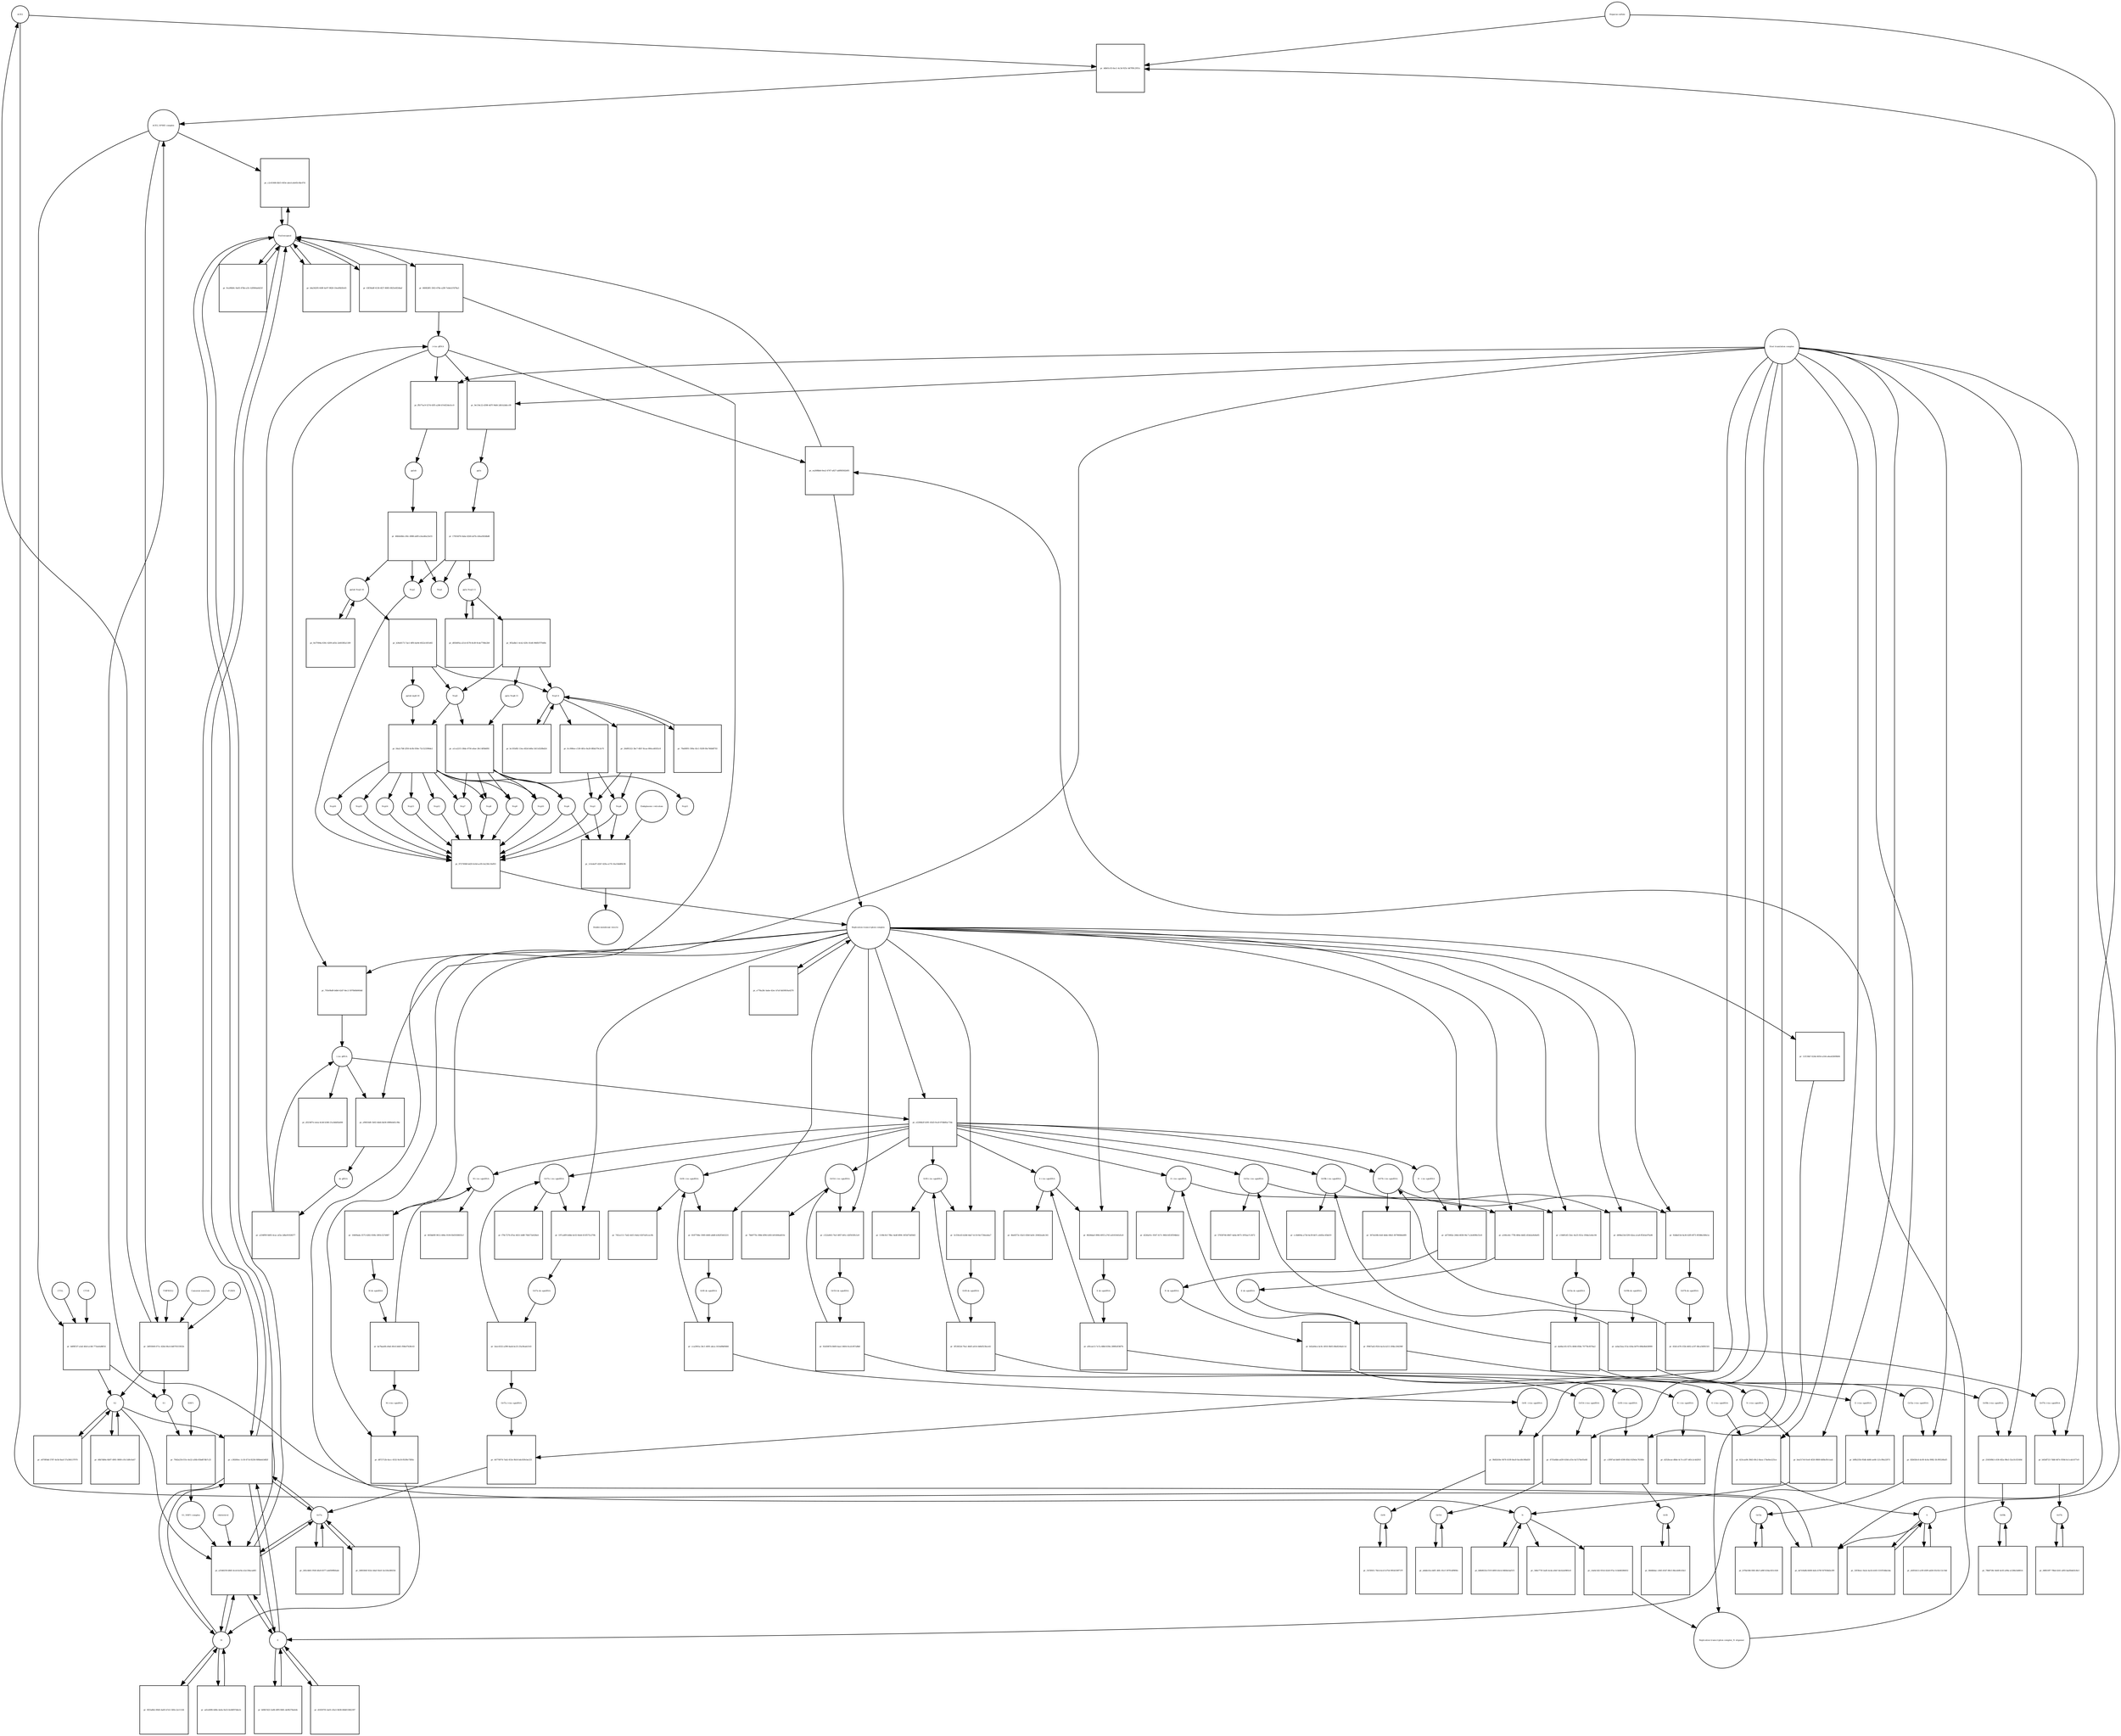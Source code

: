 strict digraph  {
ACE2 [annotation="", bipartite=0, cls=macromolecule, fontsize=4, label=ACE2, shape=circle];
"pr_4db01c03-6ec1-4c3d-925c-b67f9fc2951c" [annotation="", bipartite=1, cls=process, fontsize=4, label="pr_4db01c03-6ec1-4c3d-925c-b67f9fc2951c", shape=square];
"ACE2_SPIKE complex" [annotation="", bipartite=0, cls=complex, fontsize=4, label="ACE2_SPIKE complex", shape=circle];
"Heparan sulfate" [annotation="urn_miriam_obo.chebi_CHEBI%3A28815", bipartite=0, cls="simple chemical", fontsize=4, label="Heparan sulfate", shape=circle];
S [annotation=urn_miriam_uniprot_P0DTC2, bipartite=0, cls=macromolecule, fontsize=4, label=S, shape=circle];
Nucleocapsid [annotation="urn_miriam_obo.go_GO%3A0019013", bipartite=0, cls=complex, fontsize=4, label=Nucleocapsid, shape=circle];
"pr_c2c61466-db15-403e-abcd-a4e65c4bc07d" [annotation="", bipartite=1, cls=process, fontsize=4, label="pr_c2c61466-db15-403e-abcd-a4e65c4bc07d", shape=square];
"pr_b4f8f337-a3af-4fe0-a148-773eefa88f16" [annotation="", bipartite=1, cls=process, fontsize=4, label="pr_b4f8f337-a3af-4fe0-a148-773eefa88f16", shape=square];
S2 [annotation=urn_miriam_interpro_IPR002552, bipartite=0, cls=macromolecule, fontsize=4, label=S2, shape=circle];
CTSB [annotation="", bipartite=0, cls=macromolecule, fontsize=4, label=CTSB, shape=circle];
CTSL [annotation="", bipartite=0, cls=macromolecule, fontsize=4, label=CTSL, shape=circle];
S1 [annotation=urn_miriam_interpro_IPR002551, bipartite=0, cls=macromolecule, fontsize=4, label=S1, shape=circle];
"pr_de7e9a8b-6608-4afa-b70f-f47938d2e3f9" [annotation="", bipartite=1, cls=process, fontsize=4, label="pr_de7e9a8b-6608-4afa-b70f-f47938d2e3f9", shape=square];
"pr_a3546259-d845-4ce4-bc9a-e2a138acad65" [annotation="", bipartite=1, cls=process, fontsize=4, label="pr_a3546259-d845-4ce4-bc9a-e2a138acad65", shape=square];
cholesterol [annotation="urn_miriam_obo.chebi_CHEBI%3A16113", bipartite=0, cls="simple chemical", fontsize=4, label=cholesterol, shape=circle];
"S1_NRP1 complex" [annotation="", bipartite=0, cls=complex, fontsize=4, label="S1_NRP1 complex", shape=circle];
E [annotation=urn_miriam_uniprot_P0DTC4, bipartite=0, cls=macromolecule, fontsize=4, label=E, shape=circle];
M [annotation=urn_miriam_uniprot_P0DTC5, bipartite=0, cls=macromolecule, fontsize=4, label=M, shape=circle];
Orf7a [annotation=urn_miriam_uniprot_P0DTC7, bipartite=0, cls=macromolecule, fontsize=4, label=Orf7a, shape=circle];
"pr_660828f1-5f43-478e-a29f-7eb4cb7d78a3" [annotation="", bipartite=1, cls=process, fontsize=4, label="pr_660828f1-5f43-478e-a29f-7eb4cb7d78a3", shape=square];
"(+)ss gRNA" [annotation=urn_miriam_refseq_NC_045512, bipartite=0, cls="nucleic acid feature", fontsize=4, label="(+)ss gRNA", shape=circle];
N [annotation=urn_miriam_uniprot_P0DTC9, bipartite=0, cls="macromolecule multimer", fontsize=4, label=N, shape=circle];
"pr_b4a56295-649f-4e97-9828-10eef6b5fe45" [annotation="", bipartite=1, cls=process, fontsize=4, label="pr_b4a56295-649f-4e97-9828-10eef6b5fe45", shape=square];
"pr_63f30a8f-6136-4f27-8085-0825e6f24baf" [annotation="", bipartite=1, cls=process, fontsize=4, label="pr_63f30a8f-6136-4f27-8085-0825e6f24baf", shape=square];
"pr_346e773f-2ad5-4cda-a9ef-5dcb2a0983c8" [annotation="", bipartite=1, cls=process, fontsize=4, label="pr_346e773f-2ad5-4cda-a9ef-5dcb2a0983c8", shape=square];
"pr_b8b9023e-f319-4893-b5cb-04fd4cbaf1f3" [annotation="", bipartite=1, cls=process, fontsize=4, label="pr_b8b9023e-f319-4893-b5cb-04fd4cbaf1f3", shape=square];
"N (+)ss sgmRNA" [annotation=urn_miriam_ncbigene_43740575, bipartite=0, cls="nucleic acid feature", fontsize=4, label="N (+)ss sgmRNA", shape=circle];
"pr_bea517e0-fee0-4f26-9808-6d0bcffe1aab" [annotation="", bipartite=1, cls=process, fontsize=4, label="pr_bea517e0-fee0-4f26-9808-6d0bcffe1aab", shape=square];
"Host translation complex" [annotation="urn_miriam_obo.go_GO%3A0070992", bipartite=0, cls=complex, fontsize=4, label="Host translation complex", shape=circle];
"pr_9ca96b9c-9a65-47bb-a1fc-b3f064a6d21f" [annotation="", bipartite=1, cls=process, fontsize=4, label="pr_9ca96b9c-9a65-47bb-a1fc-b3f064a6d21f", shape=square];
"pr_24f93049-071c-42b4-96c4-6d079315952b" [annotation="", bipartite=1, cls=process, fontsize=4, label="pr_24f93049-071c-42b4-96c4-6d079315952b", shape=square];
FURIN [annotation="", bipartite=0, cls=macromolecule, fontsize=4, label=FURIN, shape=circle];
TMPRSS2 [annotation="", bipartite=0, cls=macromolecule, fontsize=4, label=TMPRSS2, shape=circle];
"Camostat mesylate" [annotation="urn_miriam_pubchem.compound_2536", bipartite=0, cls="simple chemical", fontsize=4, label="Camostat mesylate", shape=circle];
"pr_e870f0dd-5787-4e5d-8aaf-57a384137970" [annotation="", bipartite=1, cls=process, fontsize=4, label="pr_e870f0dd-5787-4e5d-8aaf-57a384137970", shape=square];
"Replication transcription complex_N oligomer" [annotation="", bipartite=0, cls=complex, fontsize=4, label="Replication transcription complex_N oligomer", shape=circle];
"pr_ea268bb4-0ea2-4747-a827-abf883fd2d05" [annotation="", bipartite=1, cls=process, fontsize=4, label="pr_ea268bb4-0ea2-4747-a827-abf883fd2d05", shape=square];
"Replication transcription complex" [annotation="", bipartite=0, cls=complex, fontsize=4, label="Replication transcription complex", shape=circle];
"pr_c38260ec-1c18-471d-8238-f49bbeb3d82f" [annotation="", bipartite=1, cls=process, fontsize=4, label="pr_c38260ec-1c18-471d-8238-f49bbeb3d82f", shape=square];
"pr_46b7db9a-6b97-4901-9800-c01c5d9c0a47" [annotation="", bipartite=1, cls=process, fontsize=4, label="pr_46b7db9a-6b97-4901-9800-c01c5d9c0a47", shape=square];
"pp1a Nsp3-11" [annotation=urn_miriam_uniprot_P0DTC1, bipartite=0, cls=macromolecule, fontsize=4, label="pp1a Nsp3-11", shape=circle];
"pr_9f3adbc1-4cb2-429c-81d6-966fb7f70d9e" [annotation="", bipartite=1, cls=process, fontsize=4, label="pr_9f3adbc1-4cb2-429c-81d6-966fb7f70d9e", shape=square];
"pp1a Nsp6-11" [annotation=urn_miriam_uniprot_P0DTC1, bipartite=0, cls=macromolecule, fontsize=4, label="pp1a Nsp6-11", shape=circle];
"Nsp3-4" [annotation="urn_miriam_ncbiprotein_YP_009725299|urn_miriam_ncbiprotein_YP_009725300", bipartite=0, cls=macromolecule, fontsize=4, label="Nsp3-4", shape=circle];
Nsp5 [annotation=urn_miriam_ncbiprotein_YP_009725301, bipartite=0, cls="macromolecule multimer", fontsize=4, label=Nsp5, shape=circle];
"Endoplasmic reticulum" [annotation="urn_miriam_obo.go_GO%3A0005783", bipartite=0, cls=complex, fontsize=4, label="Endoplasmic reticulum", shape=circle];
"pr_1cfa4a97-d2b7-429a-a170-16a10dd89c96" [annotation="", bipartite=1, cls=process, fontsize=4, label="pr_1cfa4a97-d2b7-429a-a170-16a10dd89c96", shape=square];
"Double-membrane vesicle" [annotation="urn_miriam_obo.go_GO%3A0039718", bipartite=0, cls=complex, fontsize=4, label="Double-membrane vesicle", shape=circle];
Nsp4 [annotation=urn_miriam_ncbiprotein_YP_009725300, bipartite=0, cls=macromolecule, fontsize=4, label=Nsp4, shape=circle];
Nsp3 [annotation=urn_miriam_ncbiprotein_YP_009725299, bipartite=0, cls=macromolecule, fontsize=4, label=Nsp3, shape=circle];
Nsp6 [annotation=urn_miriam_ncbiprotein_YP_009725302, bipartite=0, cls=macromolecule, fontsize=4, label=Nsp6, shape=circle];
"pr_d85fd95a-a51d-4578-8cd9-9cde7768e2b9" [annotation="", bipartite=1, cls=process, fontsize=4, label="pr_d85fd95a-a51d-4578-8cd9-9cde7768e2b9", shape=square];
"pr_79a80f91-590a-43c1-9209-f6e746b8f703" [annotation="", bipartite=1, cls=process, fontsize=4, label="pr_79a80f91-590a-43c1-9209-f6e746b8f703", shape=square];
"pp1ab Nsp3-16" [annotation=urn_miriam_uniprot_P0DTD1, bipartite=0, cls=macromolecule, fontsize=4, label="pp1ab Nsp3-16", shape=circle];
"pr_8cf7004a-630c-4209-a65e-2e60385a1189" [annotation="", bipartite=1, cls=process, fontsize=4, label="pr_8cf7004a-630c-4209-a65e-2e60385a1189", shape=square];
"pr_b36e8173-7ae1-4ff6-ba9d-4922e16f1d45" [annotation="", bipartite=1, cls=process, fontsize=4, label="pr_b36e8173-7ae1-4ff6-ba9d-4922e16f1d45", shape=square];
"pp1ab nsp6-16" [annotation=urn_miriam_uniprot_P0DTD1, bipartite=0, cls=macromolecule, fontsize=4, label="pp1ab nsp6-16", shape=circle];
"pr_0f25a8b2-89d3-4a85-b7e5-549cc2e11144" [annotation="", bipartite=1, cls=process, fontsize=4, label="pr_0f25a8b2-89d3-4a85-b7e5-549cc2e11144", shape=square];
"pr_b00b7d23-5e86-4ff9-9481-de96278afe8c" [annotation="", bipartite=1, cls=process, fontsize=4, label="pr_b00b7d23-5e86-4ff9-9481-de96278afe8c", shape=square];
"pr_efd55412-a1f0-45f9-ad26-03c02c12c54d" [annotation="", bipartite=1, cls=process, fontsize=4, label="pr_efd55412-a1f0-45f9-ad26-03c02c12c54d", shape=square];
"pr_ad1efd96-6d9e-4a0a-9a53-6e46f97dde3c" [annotation="", bipartite=1, cls=process, fontsize=4, label="pr_ad1efd96-6d9e-4a0a-9a53-6e46f97dde3c", shape=square];
"pr_d1659701-be01-45e3-9d38-66b815842397" [annotation="", bipartite=1, cls=process, fontsize=4, label="pr_d1659701-be01-45e3-9d38-66b815842397", shape=square];
"pr_32f3feec-0a2e-4a1b-b165-531f554be2da" [annotation="", bipartite=1, cls=process, fontsize=4, label="pr_32f3feec-0a2e-4a1b-b165-531f554be2da", shape=square];
"pr_265c4661-f920-4fa9-8377-a4d599fbfade" [annotation="", bipartite=1, cls=process, fontsize=4, label="pr_265c4661-f920-4fa9-8377-a4d599fbfade", shape=square];
Orf6 [annotation=urn_miriam_uniprot_P0DTC6, bipartite=0, cls=macromolecule, fontsize=4, label=Orf6, shape=circle];
"pr_51f3f451-78cb-4ce5-b754-9954339f737f" [annotation="", bipartite=1, cls=process, fontsize=4, label="pr_51f3f451-78cb-4ce5-b754-9954339f737f", shape=square];
Orf3a [annotation=urn_miriam_uniprot_P0DTC3, bipartite=0, cls=macromolecule, fontsize=4, label=Orf3a, shape=circle];
"pr_b7f4e566-f4f4-48cf-a89f-618ac821c626" [annotation="", bipartite=1, cls=process, fontsize=4, label="pr_b7f4e566-f4f4-48cf-a89f-618ac821c626", shape=square];
Orf8 [annotation=urn_miriam_uniprot_P0DTC8, bipartite=0, cls=macromolecule, fontsize=4, label=Orf8, shape=circle];
"pr_0b0db4ac-c845-4547-89c5-8bceb9fc43e2" [annotation="", bipartite=1, cls=process, fontsize=4, label="pr_0b0db4ac-c845-4547-89c5-8bceb9fc43e2", shape=square];
Orf9b [annotation=urn_miriam_uniprot_P0DTD2, bipartite=0, cls=macromolecule, fontsize=4, label=Orf9b, shape=circle];
"pr_78b8728c-8e6f-4c65-a99a-a1286cb48014" [annotation="", bipartite=1, cls=process, fontsize=4, label="pr_78b8728c-8e6f-4c65-a99a-a1286cb48014", shape=square];
Orf14 [annotation=urn_miriam_uniprot_P0DTD3, bipartite=0, cls=macromolecule, fontsize=4, label=Orf14, shape=circle];
"pr_a6ddc41a-b6f1-40fc-81cf-39701df9f0fe" [annotation="", bipartite=1, cls=process, fontsize=4, label="pr_a6ddc41a-b6f1-40fc-81cf-39701df9f0fe", shape=square];
Orf7b [annotation=urn_miriam_uniprot_P0DTD8, bipartite=0, cls=macromolecule, fontsize=4, label=Orf7b, shape=circle];
"pr_08f619f7-78bd-4241-af83-bad5b4d3c8e3" [annotation="", bipartite=1, cls=process, fontsize=4, label="pr_08f619f7-78bd-4241-af83-bad5b4d3c8e3", shape=square];
"pr_26f6304f-922e-44af-92e0-3a120e280254" [annotation="", bipartite=1, cls=process, fontsize=4, label="pr_26f6304f-922e-44af-92e0-3a120e280254", shape=square];
"M (+)ss sgmRNA" [annotation="", bipartite=0, cls="nucleic acid feature", fontsize=4, label="M (+)ss sgmRNA", shape=circle];
"pr_d872712b-4acc-4532-9a18-f029fe75ffdc" [annotation="", bipartite=1, cls=process, fontsize=4, label="pr_d872712b-4acc-4532-9a18-f029fe75ffdc", shape=square];
"E (+)ss sgmRNA" [annotation="", bipartite=0, cls="nucleic acid feature", fontsize=4, label="E (+)ss sgmRNA", shape=circle];
"pr_b9fb235b-95db-4d46-ae66-121c99a22973" [annotation="", bipartite=1, cls=process, fontsize=4, label="pr_b9fb235b-95db-4d46-ae66-121c99a22973", shape=square];
"S (+)ss sgmRNA" [annotation="", bipartite=0, cls="nucleic acid feature", fontsize=4, label="S (+)ss sgmRNA", shape=circle];
"pr_423caa94-39d3-49c2-8aea-17be8ee225ce" [annotation="", bipartite=1, cls=process, fontsize=4, label="pr_423caa94-39d3-49c2-8aea-17be8ee225ce", shape=square];
"Orf7a (+)ss sgmRNA" [annotation="", bipartite=0, cls="nucleic acid feature", fontsize=4, label="Orf7a (+)ss sgmRNA", shape=circle];
"pr_44774974-7ab2-453e-9b16-bdc839cbe233" [annotation="", bipartite=1, cls=process, fontsize=4, label="pr_44774974-7ab2-453e-9b16-bdc839cbe233", shape=square];
"Orf6  (+)ss sgmRNA" [annotation="", bipartite=0, cls="nucleic acid feature", fontsize=4, label="Orf6  (+)ss sgmRNA", shape=circle];
"pr_9b82b56e-0476-4109-8ea9-0acd0c90bd59" [annotation="", bipartite=1, cls=process, fontsize=4, label="pr_9b82b56e-0476-4109-8ea9-0acd0c90bd59", shape=square];
"Orf3a (+)ss sgmRNA" [annotation="", bipartite=0, cls="nucleic acid feature", fontsize=4, label="Orf3a (+)ss sgmRNA", shape=circle];
"pr_82b026c6-dc00-4c6a-9982-5fc993240af5" [annotation="", bipartite=1, cls=process, fontsize=4, label="pr_82b026c6-dc00-4c6a-9982-5fc993240af5", shape=square];
"Orf8 (+)ss sgmRNA" [annotation="", bipartite=0, cls="nucleic acid feature", fontsize=4, label="Orf8 (+)ss sgmRNA", shape=circle];
"pr_c3f9f7ad-bb69-4590-85b3-829ebc76340e" [annotation="", bipartite=1, cls=process, fontsize=4, label="pr_c3f9f7ad-bb69-4590-85b3-829ebc76340e", shape=square];
"Orf9b (+)ss sgmRNA" [annotation="", bipartite=0, cls="nucleic acid feature", fontsize=4, label="Orf9b (+)ss sgmRNA", shape=circle];
"pr_254569b3-c636-4f2a-98e3-52a1fcf2549d" [annotation="", bipartite=1, cls=process, fontsize=4, label="pr_254569b3-c636-4f2a-98e3-52a1fcf2549d", shape=square];
"Orf14 (+)ss sgmRNA" [annotation="", bipartite=0, cls="nucleic acid feature", fontsize=4, label="Orf14 (+)ss sgmRNA", shape=circle];
"pr_4755a6bb-ad39-418d-a55e-6a727be05e68" [annotation="", bipartite=1, cls=process, fontsize=4, label="pr_4755a6bb-ad39-418d-a55e-6a727be05e68", shape=square];
"Orf7b (+)ss sgmRNA" [annotation="", bipartite=0, cls="nucleic acid feature", fontsize=4, label="Orf7b (+)ss sgmRNA", shape=circle];
"pr_b45df723-7db8-467e-959d-6c1cab1477e9" [annotation="", bipartite=1, cls=process, fontsize=4, label="pr_b45df723-7db8-467e-959d-6c1cab1477e9", shape=square];
"(-)ss gRNA" [annotation=urn_miriam_refseq_NC_045512, bipartite=0, cls="nucleic acid feature", fontsize=4, label="(-)ss gRNA", shape=circle];
"pr_d3234f7e-eeea-4cb6-b346-21a3ddd5a606" [annotation="", bipartite=1, cls=process, fontsize=4, label="pr_d3234f7e-eeea-4cb6-b346-21a3ddd5a606", shape=square];
"pr_cbe6c5d2-931d-42e8-97ac-fcb0d6286652" [annotation="", bipartite=1, cls=process, fontsize=4, label="pr_cbe6c5d2-931d-42e8-97ac-fcb0d6286652", shape=square];
"pr_793e9bd9-b4b6-42d7-8ec2-5970b0b060dd" [annotation="", bipartite=1, cls=process, fontsize=4, label="pr_793e9bd9-b4b6-42d7-8ec2-5970b0b060dd", shape=square];
"M (-)ss sgmRNA" [annotation=urn_miriam_ncbigene_43740571, bipartite=0, cls="nucleic acid feature", fontsize=4, label="M (-)ss sgmRNA", shape=circle];
"pr_665bbf0f-9612-406e-9100-fb45938835cf" [annotation="", bipartite=1, cls=process, fontsize=4, label="pr_665bbf0f-9612-406e-9100-fb45938835cf", shape=square];
"E (-)ss sgmRNA" [annotation=urn_miriam_ncbigene_43740570, bipartite=0, cls="nucleic acid feature", fontsize=4, label="E (-)ss sgmRNA", shape=circle];
"pr_d226a01c-9347-417c-96fd-fd53f594bfa1" [annotation="", bipartite=1, cls=process, fontsize=4, label="pr_d226a01c-9347-417c-96fd-fd53f594bfa1", shape=square];
"S (-)ss sgmRNA" [annotation="", bipartite=0, cls="nucleic acid feature", fontsize=4, label="S (-)ss sgmRNA", shape=circle];
"pr_4be8373c-62e5-43b0-be9c-20462ea8c341" [annotation="", bipartite=1, cls=process, fontsize=4, label="pr_4be8373c-62e5-43b0-be9c-20462ea8c341", shape=square];
"Orf7a (-)ss sgmRNA" [annotation="", bipartite=0, cls="nucleic acid feature", fontsize=4, label="Orf7a (-)ss sgmRNA", shape=circle];
"pr_f78c7276-d7ee-4021-b48f-76b573e028e4" [annotation="", bipartite=1, cls=process, fontsize=4, label="pr_f78c7276-d7ee-4021-b48f-76b573e028e4", shape=square];
"Orf6 (-)ss sgmRNA" [annotation="", bipartite=0, cls="nucleic acid feature", fontsize=4, label="Orf6 (-)ss sgmRNA", shape=circle];
"pr_745ce111-7ed2-4d15-9eb2-0207a81cec0b" [annotation="", bipartite=1, cls=process, fontsize=4, label="pr_745ce111-7ed2-4d15-9eb2-0207a81cec0b", shape=square];
"Orf3a (-)ss sgmRNA" [annotation="", bipartite=0, cls="nucleic acid feature", fontsize=4, label="Orf3a (-)ss sgmRNA", shape=circle];
"pr_57658746-8847-4a8a-8673-1f05aa7c3472" [annotation="", bipartite=1, cls=process, fontsize=4, label="pr_57658746-8847-4a8a-8673-1f05aa7c3472", shape=square];
"Orf8 (-)ss sgmRNA" [annotation="", bipartite=0, cls="nucleic acid feature", fontsize=4, label="Orf8 (-)ss sgmRNA", shape=circle];
"pr_1108c9cf-78bc-4edf-8f06-10f3d75d59d3" [annotation="", bipartite=1, cls=process, fontsize=4, label="pr_1108c9cf-78bc-4edf-8f06-10f3d75d59d3", shape=square];
"Orf9b (-)ss sgmRNA" [annotation="", bipartite=0, cls="nucleic acid feature", fontsize=4, label="Orf9b (-)ss sgmRNA", shape=circle];
"pr_cc4b804a-a73d-4e39-bb7c-a0d5ec45bd19" [annotation="", bipartite=1, cls=process, fontsize=4, label="pr_cc4b804a-a73d-4e39-bb7c-a0d5ec45bd19", shape=square];
"Orf14 (-)ss sgmRNA" [annotation="", bipartite=0, cls="nucleic acid feature", fontsize=4, label="Orf14 (-)ss sgmRNA", shape=circle];
"pr_7bb9770c-f88d-4f96-b383-b91606ebf10c" [annotation="", bipartite=1, cls=process, fontsize=4, label="pr_7bb9770c-f88d-4f96-b383-b91606ebf10c", shape=square];
"Orf7b (-)ss sgmRNA" [annotation="", bipartite=0, cls="nucleic acid feature", fontsize=4, label="Orf7b (-)ss sgmRNA", shape=circle];
"pr_367eb30b-febf-4dde-84b3-367960b6e8f8" [annotation="", bipartite=1, cls=process, fontsize=4, label="pr_367eb30b-febf-4dde-84b3-367960b6e8f8", shape=square];
"pr_ef6616d0-1b02-4deb-bb36-4980eb61c9bc" [annotation="", bipartite=1, cls=process, fontsize=4, label="pr_ef6616d0-1b02-4deb-bb36-4980eb61c9bc", shape=square];
"ds gRNA" [annotation=urn_miriam_refseq_NC_045512, bipartite=0, cls="nucleic acid feature", fontsize=4, label="ds gRNA", shape=circle];
"pr_16409ada-3575-4282-930b-1893c527d087" [annotation="", bipartite=1, cls=process, fontsize=4, label="pr_16409ada-3575-4282-930b-1893c527d087", shape=square];
"M ds sgmRNA" [annotation="", bipartite=0, cls="nucleic acid feature", fontsize=4, label="M ds sgmRNA", shape=circle];
"pr_a166ce6c-77fb-484e-bb82-d1bb2a9e8e85" [annotation="", bipartite=1, cls=process, fontsize=4, label="pr_a166ce6c-77fb-484e-bb82-d1bb2a9e8e85", shape=square];
"E ds sgmRNA" [annotation="", bipartite=0, cls="nucleic acid feature", fontsize=4, label="E ds sgmRNA", shape=circle];
"pr_8628daef-89fd-4955-a745-ed1610d1d1e0" [annotation="", bipartite=1, cls=process, fontsize=4, label="pr_8628daef-89fd-4955-a745-ed1610d1d1e0", shape=square];
"S ds sgmRNA" [annotation="", bipartite=0, cls="nucleic acid feature", fontsize=4, label="S ds sgmRNA", shape=circle];
"pr_197ca6f9-b4bb-4c63-9eb4-615f575c270b" [annotation="", bipartite=1, cls=process, fontsize=4, label="pr_197ca6f9-b4bb-4c63-9eb4-615f575c270b", shape=square];
"Orf7a ds sgmRNA" [annotation="", bipartite=0, cls="nucleic acid feature", fontsize=4, label="Orf7a ds sgmRNA", shape=circle];
"pr_8187768e-1969-4460-a8d8-b362f5443231" [annotation="", bipartite=1, cls=process, fontsize=4, label="pr_8187768e-1969-4460-a8d8-b362f5443231", shape=square];
"Orf6 ds sgmRNA" [annotation="", bipartite=0, cls="nucleic acid feature", fontsize=4, label="Orf6 ds sgmRNA", shape=circle];
"pr_c18d01d5-53ec-4e25-921a-1f6da1e4ec04" [annotation="", bipartite=1, cls=process, fontsize=4, label="pr_c18d01d5-53ec-4e25-921a-1f6da1e4ec04", shape=square];
"Orf3a ds sgmRNA" [annotation="", bipartite=0, cls="nucleic acid feature", fontsize=4, label="Orf3a ds sgmRNA", shape=circle];
"pr_3c556cd3-b2b8-4da7-b110-9e1726eedea7" [annotation="", bipartite=1, cls=process, fontsize=4, label="pr_3c556cd3-b2b8-4da7-b110-9e1726eedea7", shape=square];
"Orf8 ds sgmRNA" [annotation="", bipartite=0, cls="nucleic acid feature", fontsize=4, label="Orf8 ds sgmRNA", shape=circle];
"pr_d49be23d-f2f0-42ea-a1a8-ff2b3a47fa06" [annotation="", bipartite=1, cls=process, fontsize=4, label="pr_d49be23d-f2f0-42ea-a1a8-ff2b3a47fa06", shape=square];
"Orf9b ds sgmRNA" [annotation="", bipartite=0, cls="nucleic acid feature", fontsize=4, label="Orf9b ds sgmRNA", shape=circle];
"pr_c522e843-74cf-4f67-b91c-d2f501ffe1e9" [annotation="", bipartite=1, cls=process, fontsize=4, label="pr_c522e843-74cf-4f67-b91c-d2f501ffe1e9", shape=square];
"Orf14 ds sgmRNA" [annotation="", bipartite=0, cls="nucleic acid feature", fontsize=4, label="Orf14 ds sgmRNA", shape=circle];
"pr_92dbd15d-0a36-42f0-8f73-9f388e369e1e" [annotation="", bipartite=1, cls=process, fontsize=4, label="pr_92dbd15d-0a36-42f0-8f73-9f388e369e1e", shape=square];
"Orf7b ds sgmRNA" [annotation="", bipartite=0, cls="nucleic acid feature", fontsize=4, label="Orf7b ds sgmRNA", shape=circle];
"pr_a334ff0f-8d05-4cac-af2a-2dbe91928377" [annotation="", bipartite=1, cls=process, fontsize=4, label="pr_a334ff0f-8d05-4cac-af2a-2dbe91928377", shape=square];
"pr_be7baa68-e9a6-49c6-b6d1-f08e07b38c43" [annotation="", bipartite=1, cls=process, fontsize=4, label="pr_be7baa68-e9a6-49c6-b6d1-f08e07b38c43", shape=square];
"pr_f9967ad2-f024-4a1b-b213-3f4bc204290f" [annotation="", bipartite=1, cls=process, fontsize=4, label="pr_f9967ad2-f024-4a1b-b213-3f4bc204290f", shape=square];
"pr_ef0cae13-7e7a-48b9-839e-289fb3f36f7b" [annotation="", bipartite=1, cls=process, fontsize=4, label="pr_ef0cae13-7e7a-48b9-839e-289fb3f36f7b", shape=square];
"pr_3eec4322-a399-4aeb-bc25-25a3feab3143" [annotation="", bipartite=1, cls=process, fontsize=4, label="pr_3eec4322-a399-4aeb-bc25-25a3feab3143", shape=square];
"pr_cca2901a-24c1-4091-abca-1614d9bf0666" [annotation="", bipartite=1, cls=process, fontsize=4, label="pr_cca2901a-24c1-4091-abca-1614d9bf0666", shape=square];
"pr_da46a145-027e-4846-858e-70778c857ba2" [annotation="", bipartite=1, cls=process, fontsize=4, label="pr_da46a145-027e-4846-858e-70778c857ba2", shape=square];
"pr_3f53832d-70a1-46d5-a614-0d6d523bce42" [annotation="", bipartite=1, cls=process, fontsize=4, label="pr_3f53832d-70a1-46d5-a614-0d6d523bce42", shape=square];
"pr_eeba32ea-f15e-434a-b979-498e8b438999" [annotation="", bipartite=1, cls=process, fontsize=4, label="pr_eeba32ea-f15e-434a-b979-498e8b438999", shape=square];
"pr_92d3087d-8469-4aa1-8404-9ca5cf67a8b8" [annotation="", bipartite=1, cls=process, fontsize=4, label="pr_92d3087d-8469-4aa1-8404-9ca5cf67a8b8", shape=square];
"pr_45d1cb78-1f2b-4492-a197-86ca56f81501" [annotation="", bipartite=1, cls=process, fontsize=4, label="pr_45d1cb78-1f2b-4492-a197-86ca56f81501", shape=square];
"N  (-)ss sgmRNA" [annotation=urn_miriam_ncbigene_43740575, bipartite=0, cls="nucleic acid feature", fontsize=4, label="N  (-)ss sgmRNA", shape=circle];
"pr_a673082e-246d-4838-94c7-a3e409fe53c8" [annotation="", bipartite=1, cls=process, fontsize=4, label="pr_a673082e-246d-4838-94c7-a3e409fe53c8", shape=square];
"N ds sgmRNA" [annotation="", bipartite=0, cls="nucleic acid feature", fontsize=4, label="N ds sgmRNA", shape=circle];
"pr_b42a84ce-bc9c-4910-9b93-88e8244afc1d" [annotation="", bipartite=1, cls=process, fontsize=4, label="pr_b42a84ce-bc9c-4910-9b93-88e8244afc1d", shape=square];
"N (-)ss sgmRNA" [annotation="", bipartite=0, cls="nucleic acid feature", fontsize=4, label="N (-)ss sgmRNA", shape=circle];
pp1ab [annotation=urn_miriam_uniprot_P0DTD1, bipartite=0, cls=macromolecule, fontsize=4, label=pp1ab, shape=circle];
"pr_46b0e6bb-c06c-4988-abf9-e3ea46a23e55" [annotation="", bipartite=1, cls=process, fontsize=4, label="pr_46b0e6bb-c06c-4988-abf9-e3ea46a23e55", shape=square];
Nsp2 [annotation=urn_miriam_ncbiprotein_YP_009725298, bipartite=0, cls=macromolecule, fontsize=4, label=Nsp2, shape=circle];
Nsp1 [annotation=urn_miriam_ncbiprotein_YP_009725297, bipartite=0, cls=macromolecule, fontsize=4, label=Nsp1, shape=circle];
pp1a [annotation=urn_miriam_uniprot_P0DTC1, bipartite=0, cls=macromolecule, fontsize=4, label=pp1a, shape=circle];
"pr_17810d76-0aba-42b9-ab7b-cbfaa943dbd8" [annotation="", bipartite=1, cls=process, fontsize=4, label="pr_17810d76-0aba-42b9-ab7b-cbfaa943dbd8", shape=square];
"pr_bc105d92-13ea-4f2d-b48a-5d11d328bd24" [annotation="", bipartite=1, cls=process, fontsize=4, label="pr_bc105d92-13ea-4f2d-b48a-5d11d328bd24", shape=square];
"pr_26d95322-3bc7-4fb7-8caa-084ca465f2c8" [annotation="", bipartite=1, cls=process, fontsize=4, label="pr_26d95322-3bc7-4fb7-8caa-084ca465f2c8", shape=square];
"pr_fcc906ee-c530-481e-8a20-8fbb379c2e70" [annotation="", bipartite=1, cls=process, fontsize=4, label="pr_fcc906ee-c530-481e-8a20-8fbb379c2e70", shape=square];
"pr_a1ca2215-38da-4756-a6ae-28c14f0b6f81" [annotation="", bipartite=1, cls=process, fontsize=4, label="pr_a1ca2215-38da-4756-a6ae-28c14f0b6f81", shape=square];
Nsp7 [annotation=urn_miriam_ncbiprotein_YP_009725303, bipartite=0, cls=macromolecule, fontsize=4, label=Nsp7, shape=circle];
Nsp8 [annotation=urn_miriam_ncbiprotein_YP_009725304, bipartite=0, cls=macromolecule, fontsize=4, label=Nsp8, shape=circle];
Nsp9 [annotation=urn_miriam_ncbiprotein_YP_009725305, bipartite=0, cls=macromolecule, fontsize=4, label=Nsp9, shape=circle];
Nsp10 [annotation=urn_miriam_ncbiprotein_YP_009725306, bipartite=0, cls=macromolecule, fontsize=4, label=Nsp10, shape=circle];
Nsp11 [annotation=urn_miriam_ncbiprotein_YP_009725312, bipartite=0, cls=macromolecule, fontsize=4, label=Nsp11, shape=circle];
"pr_fda2c7b8-2f50-4c0b-936e-72c523398de2" [annotation="", bipartite=1, cls=process, fontsize=4, label="pr_fda2c7b8-2f50-4c0b-936e-72c523398de2", shape=square];
Nsp13 [annotation=urn_miriam_ncbiprotein_YP_009725308, bipartite=0, cls=macromolecule, fontsize=4, label=Nsp13, shape=circle];
Nsp12 [annotation=urn_miriam_ncbiprotein_YP_009725307, bipartite=0, cls=macromolecule, fontsize=4, label=Nsp12, shape=circle];
Nsp16 [annotation=urn_miriam_ncbiprotein_YP_009725311, bipartite=0, cls=macromolecule, fontsize=4, label=Nsp16, shape=circle];
Nsp15 [annotation=urn_miriam_ncbiprotein_YP_009725310, bipartite=0, cls=macromolecule, fontsize=4, label=Nsp15, shape=circle];
Nsp14 [annotation=urn_miriam_ncbiprotein_YP_009725309, bipartite=0, cls=macromolecule, fontsize=4, label=Nsp14, shape=circle];
"pr_97274948-bd29-4c6d-ac85-6e238c10ef03" [annotation="", bipartite=1, cls=process, fontsize=4, label="pr_97274948-bd29-4c6d-ac85-6e238c10ef03", shape=square];
"pr_9e134c22-d398-4d7f-94d4-2dfcb2ddcc09" [annotation="", bipartite=1, cls=process, fontsize=4, label="pr_9e134c22-d398-4d7f-94d4-2dfcb2ddcc09", shape=square];
"pr_ffb77ac9-527d-43f5-a266-b7e823de3cc0" [annotation="", bipartite=1, cls=process, fontsize=4, label="pr_ffb77ac9-527d-43f5-a266-b7e823de3cc0", shape=square];
"pr_d252bcae-d8de-4c7e-a5f7-d45c2c4d291f" [annotation="", bipartite=1, cls=process, fontsize=4, label="pr_d252bcae-d8de-4c7e-a5f7-d45c2c4d291f", shape=square];
"pr_e778a28c-babe-42ec-b7af-bb59816a4270" [annotation="", bipartite=1, cls=process, fontsize=4, label="pr_e778a28c-babe-42ec-b7af-bb59816a4270", shape=square];
"pr_11f156b7-624d-4054-a164-a4ea62609b94" [annotation="", bipartite=1, cls=process, fontsize=4, label="pr_11f156b7-624d-4054-a164-a4ea62609b94", shape=square];
"pr_e2284b2f-b391-45d3-9ca9-97db0fac734c" [annotation="", bipartite=1, cls=process, fontsize=4, label="pr_e2284b2f-b391-45d3-9ca9-97db0fac734c", shape=square];
"pr_79d2a254-f31e-4e22-a56b-65bd67db7c25" [annotation="", bipartite=1, cls=process, fontsize=4, label="pr_79d2a254-f31e-4e22-a56b-65bd67db7c25", shape=square];
NRP1 [annotation="", bipartite=0, cls=macromolecule, fontsize=4, label=NRP1, shape=circle];
ACE2 -> "pr_4db01c03-6ec1-4c3d-925c-b67f9fc2951c"  [annotation="", interaction_type=consumption];
ACE2 -> "pr_de7e9a8b-6608-4afa-b70f-f47938d2e3f9"  [annotation="", interaction_type=consumption];
"pr_4db01c03-6ec1-4c3d-925c-b67f9fc2951c" -> "ACE2_SPIKE complex"  [annotation="", interaction_type=production];
"ACE2_SPIKE complex" -> "pr_c2c61466-db15-403e-abcd-a4e65c4bc07d"  [annotation="urn_miriam_pubmed_32142651|urn_miriam_pubmed_32094589|urn_miriam_taxonomy_2697049", interaction_type=stimulation];
"ACE2_SPIKE complex" -> "pr_b4f8f337-a3af-4fe0-a148-773eefa88f16"  [annotation="", interaction_type=consumption];
"ACE2_SPIKE complex" -> "pr_24f93049-071c-42b4-96c4-6d079315952b"  [annotation="", interaction_type=consumption];
"Heparan sulfate" -> "pr_4db01c03-6ec1-4c3d-925c-b67f9fc2951c"  [annotation="urn_miriam_pubmed_32142651|urn_miriam_pubmed_32094589|urn_miriam_taxonomy_2697049|urn_miriam_pubmed_32970989", interaction_type=stimulation];
"Heparan sulfate" -> "pr_de7e9a8b-6608-4afa-b70f-f47938d2e3f9"  [annotation="urn_miriam_pubmed_32142651|urn_miriam_pubmed_32094589|urn_miriam_taxonomy_2697049|urn_miriam_pubmed_32155444|urn_miriam_pubmed_32970989", interaction_type=stimulation];
S -> "pr_4db01c03-6ec1-4c3d-925c-b67f9fc2951c"  [annotation="", interaction_type=consumption];
S -> "pr_de7e9a8b-6608-4afa-b70f-f47938d2e3f9"  [annotation="", interaction_type=consumption];
S -> "pr_efd55412-a1f0-45f9-ad26-03c02c12c54d"  [annotation="", interaction_type=consumption];
S -> "pr_32f3feec-0a2e-4a1b-b165-531f554be2da"  [annotation="", interaction_type=consumption];
Nucleocapsid -> "pr_c2c61466-db15-403e-abcd-a4e65c4bc07d"  [annotation="", interaction_type=consumption];
Nucleocapsid -> "pr_a3546259-d845-4ce4-bc9a-e2a138acad65"  [annotation="", interaction_type=consumption];
Nucleocapsid -> "pr_660828f1-5f43-478e-a29f-7eb4cb7d78a3"  [annotation="", interaction_type=consumption];
Nucleocapsid -> "pr_b4a56295-649f-4e97-9828-10eef6b5fe45"  [annotation="", interaction_type=consumption];
Nucleocapsid -> "pr_63f30a8f-6136-4f27-8085-0825e6f24baf"  [annotation="", interaction_type=consumption];
Nucleocapsid -> "pr_9ca96b9c-9a65-47bb-a1fc-b3f064a6d21f"  [annotation="", interaction_type=consumption];
Nucleocapsid -> "pr_c38260ec-1c18-471d-8238-f49bbeb3d82f"  [annotation="", interaction_type=consumption];
"pr_c2c61466-db15-403e-abcd-a4e65c4bc07d" -> Nucleocapsid  [annotation="", interaction_type=production];
"pr_b4f8f337-a3af-4fe0-a148-773eefa88f16" -> S2  [annotation="", interaction_type=production];
"pr_b4f8f337-a3af-4fe0-a148-773eefa88f16" -> S1  [annotation="", interaction_type=production];
S2 -> "pr_a3546259-d845-4ce4-bc9a-e2a138acad65"  [annotation="urn_miriam_pubmed_32142651|urn_miriam_pubmed_32094589|urn_miriam_pubmed_32047258|urn_miriam_taxonomy_2697049|urn_miriam_pubmed_32944968", interaction_type=stimulation];
S2 -> "pr_e870f0dd-5787-4e5d-8aaf-57a384137970"  [annotation="", interaction_type=consumption];
S2 -> "pr_c38260ec-1c18-471d-8238-f49bbeb3d82f"  [annotation="urn_miriam_pubmed_32142651|urn_miriam_pubmed_32047258|urn_miriam_taxonomy_2697049", interaction_type=stimulation];
S2 -> "pr_46b7db9a-6b97-4901-9800-c01c5d9c0a47"  [annotation="", interaction_type=consumption];
CTSB -> "pr_b4f8f337-a3af-4fe0-a148-773eefa88f16"  [annotation="urn_miriam_pubmed_32142651|urn_miriam_taxonomy_2697049", interaction_type=catalysis];
CTSL -> "pr_b4f8f337-a3af-4fe0-a148-773eefa88f16"  [annotation="urn_miriam_pubmed_32142651|urn_miriam_taxonomy_2697049", interaction_type=catalysis];
S1 -> "pr_79d2a254-f31e-4e22-a56b-65bd67db7c25"  [annotation="", interaction_type=consumption];
"pr_de7e9a8b-6608-4afa-b70f-f47938d2e3f9" -> "ACE2_SPIKE complex"  [annotation="", interaction_type=production];
"pr_a3546259-d845-4ce4-bc9a-e2a138acad65" -> Nucleocapsid  [annotation="", interaction_type=production];
"pr_a3546259-d845-4ce4-bc9a-e2a138acad65" -> E  [annotation="", interaction_type=production];
"pr_a3546259-d845-4ce4-bc9a-e2a138acad65" -> M  [annotation="", interaction_type=production];
"pr_a3546259-d845-4ce4-bc9a-e2a138acad65" -> Orf7a  [annotation="", interaction_type=production];
cholesterol -> "pr_a3546259-d845-4ce4-bc9a-e2a138acad65"  [annotation="urn_miriam_pubmed_32142651|urn_miriam_pubmed_32094589|urn_miriam_pubmed_32047258|urn_miriam_taxonomy_2697049|urn_miriam_pubmed_32944968", interaction_type=stimulation];
"S1_NRP1 complex" -> "pr_a3546259-d845-4ce4-bc9a-e2a138acad65"  [annotation="urn_miriam_pubmed_32142651|urn_miriam_pubmed_32094589|urn_miriam_pubmed_32047258|urn_miriam_taxonomy_2697049|urn_miriam_pubmed_32944968", interaction_type=stimulation];
E -> "pr_a3546259-d845-4ce4-bc9a-e2a138acad65"  [annotation="", interaction_type=consumption];
E -> "pr_c38260ec-1c18-471d-8238-f49bbeb3d82f"  [annotation="", interaction_type=consumption];
E -> "pr_b00b7d23-5e86-4ff9-9481-de96278afe8c"  [annotation="", interaction_type=consumption];
E -> "pr_d1659701-be01-45e3-9d38-66b815842397"  [annotation="", interaction_type=consumption];
M -> "pr_a3546259-d845-4ce4-bc9a-e2a138acad65"  [annotation="", interaction_type=consumption];
M -> "pr_c38260ec-1c18-471d-8238-f49bbeb3d82f"  [annotation="", interaction_type=consumption];
M -> "pr_0f25a8b2-89d3-4a85-b7e5-549cc2e11144"  [annotation="", interaction_type=consumption];
M -> "pr_ad1efd96-6d9e-4a0a-9a53-6e46f97dde3c"  [annotation="", interaction_type=consumption];
Orf7a -> "pr_a3546259-d845-4ce4-bc9a-e2a138acad65"  [annotation="", interaction_type=consumption];
Orf7a -> "pr_c38260ec-1c18-471d-8238-f49bbeb3d82f"  [annotation="", interaction_type=consumption];
Orf7a -> "pr_265c4661-f920-4fa9-8377-a4d599fbfade"  [annotation="", interaction_type=consumption];
Orf7a -> "pr_26f6304f-922e-44af-92e0-3a120e280254"  [annotation="", interaction_type=consumption];
"pr_660828f1-5f43-478e-a29f-7eb4cb7d78a3" -> "(+)ss gRNA"  [annotation="", interaction_type=production];
"pr_660828f1-5f43-478e-a29f-7eb4cb7d78a3" -> N  [annotation="", interaction_type=production];
"(+)ss gRNA" -> "pr_ea268bb4-0ea2-4747-a827-abf883fd2d05"  [annotation="", interaction_type=consumption];
"(+)ss gRNA" -> "pr_793e9bd9-b4b6-42d7-8ec2-5970b0b060dd"  [annotation="", interaction_type=consumption];
"(+)ss gRNA" -> "pr_9e134c22-d398-4d7f-94d4-2dfcb2ddcc09"  [annotation="", interaction_type=consumption];
"(+)ss gRNA" -> "pr_ffb77ac9-527d-43f5-a266-b7e823de3cc0"  [annotation="", interaction_type=consumption];
N -> "pr_346e773f-2ad5-4cda-a9ef-5dcb2a0983c8"  [annotation="", interaction_type=consumption];
N -> "pr_b8b9023e-f319-4893-b5cb-04fd4cbaf1f3"  [annotation="", interaction_type=consumption];
N -> "pr_cbe6c5d2-931d-42e8-97ac-fcb0d6286652"  [annotation="", interaction_type=consumption];
"pr_b4a56295-649f-4e97-9828-10eef6b5fe45" -> Nucleocapsid  [annotation="", interaction_type=production];
"pr_63f30a8f-6136-4f27-8085-0825e6f24baf" -> Nucleocapsid  [annotation="", interaction_type=production];
"pr_b8b9023e-f319-4893-b5cb-04fd4cbaf1f3" -> N  [annotation="", interaction_type=production];
"N (+)ss sgmRNA" -> "pr_bea517e0-fee0-4f26-9808-6d0bcffe1aab"  [annotation="", interaction_type=consumption];
"pr_bea517e0-fee0-4f26-9808-6d0bcffe1aab" -> N  [annotation="", interaction_type=production];
"Host translation complex" -> "pr_bea517e0-fee0-4f26-9808-6d0bcffe1aab"  [annotation="", interaction_type="necessary stimulation"];
"Host translation complex" -> "pr_d872712b-4acc-4532-9a18-f029fe75ffdc"  [annotation="urn_miriam_pubmed_31226023|urn_miriam_pubmed_27712623", interaction_type="necessary stimulation"];
"Host translation complex" -> "pr_b9fb235b-95db-4d46-ae66-121c99a22973"  [annotation="urn_miriam_pubmed_31226023|urn_miriam_pubmed_27712623", interaction_type="necessary stimulation"];
"Host translation complex" -> "pr_423caa94-39d3-49c2-8aea-17be8ee225ce"  [annotation="urn_miriam_pubmed_31226023|urn_miriam_pubmed_27712623", interaction_type="necessary stimulation"];
"Host translation complex" -> "pr_44774974-7ab2-453e-9b16-bdc839cbe233"  [annotation="urn_miriam_pubmed_31226023|urn_miriam_pubmed_27712623", interaction_type="necessary stimulation"];
"Host translation complex" -> "pr_9b82b56e-0476-4109-8ea9-0acd0c90bd59"  [annotation="urn_miriam_pubmed_31226023|urn_miriam_pubmed_27712623", interaction_type="necessary stimulation"];
"Host translation complex" -> "pr_82b026c6-dc00-4c6a-9982-5fc993240af5"  [annotation="urn_miriam_pubmed_31226023|urn_miriam_pubmed_27712623", interaction_type="necessary stimulation"];
"Host translation complex" -> "pr_c3f9f7ad-bb69-4590-85b3-829ebc76340e"  [annotation="urn_miriam_pubmed_31226023|urn_miriam_pubmed_27712623", interaction_type="necessary stimulation"];
"Host translation complex" -> "pr_254569b3-c636-4f2a-98e3-52a1fcf2549d"  [annotation="urn_miriam_pubmed_31226023|urn_miriam_pubmed_27712623", interaction_type="necessary stimulation"];
"Host translation complex" -> "pr_4755a6bb-ad39-418d-a55e-6a727be05e68"  [annotation="urn_miriam_pubmed_31226023|urn_miriam_pubmed_27712623", interaction_type="necessary stimulation"];
"Host translation complex" -> "pr_b45df723-7db8-467e-959d-6c1cab1477e9"  [annotation="urn_miriam_pubmed_31226023|urn_miriam_pubmed_27712623", interaction_type="necessary stimulation"];
"Host translation complex" -> "pr_9e134c22-d398-4d7f-94d4-2dfcb2ddcc09"  [annotation="urn_miriam_pubmed_31226023|urn_miriam_pubmed_27712623", interaction_type="necessary stimulation"];
"Host translation complex" -> "pr_ffb77ac9-527d-43f5-a266-b7e823de3cc0"  [annotation="urn_miriam_pubmed_31226023|urn_miriam_pubmed_27712623", interaction_type="necessary stimulation"];
"pr_9ca96b9c-9a65-47bb-a1fc-b3f064a6d21f" -> Nucleocapsid  [annotation="", interaction_type=production];
"pr_24f93049-071c-42b4-96c4-6d079315952b" -> S2  [annotation="", interaction_type=production];
"pr_24f93049-071c-42b4-96c4-6d079315952b" -> ACE2  [annotation="", interaction_type=production];
"pr_24f93049-071c-42b4-96c4-6d079315952b" -> S1  [annotation="", interaction_type=production];
FURIN -> "pr_24f93049-071c-42b4-96c4-6d079315952b"  [annotation="urn_miriam_pubmed_32142651|urn_miriam_pubmed_32362314|urn_miriam_taxonomy_2697049", interaction_type=catalysis];
TMPRSS2 -> "pr_24f93049-071c-42b4-96c4-6d079315952b"  [annotation="urn_miriam_pubmed_32142651|urn_miriam_pubmed_32362314|urn_miriam_taxonomy_2697049", interaction_type=catalysis];
"Camostat mesylate" -> "pr_24f93049-071c-42b4-96c4-6d079315952b"  [annotation="urn_miriam_pubmed_32142651|urn_miriam_pubmed_32362314|urn_miriam_taxonomy_2697049", interaction_type=inhibition];
"pr_e870f0dd-5787-4e5d-8aaf-57a384137970" -> S2  [annotation="", interaction_type=production];
"Replication transcription complex_N oligomer" -> "pr_ea268bb4-0ea2-4747-a827-abf883fd2d05"  [annotation="", interaction_type=consumption];
"pr_ea268bb4-0ea2-4747-a827-abf883fd2d05" -> Nucleocapsid  [annotation="", interaction_type=production];
"pr_ea268bb4-0ea2-4747-a827-abf883fd2d05" -> "Replication transcription complex"  [annotation="", interaction_type=production];
"Replication transcription complex" -> "pr_793e9bd9-b4b6-42d7-8ec2-5970b0b060dd"  [annotation="urn_miriam_pubmed_22438542|urn_miriam_taxonomy_11142", interaction_type="necessary stimulation"];
"Replication transcription complex" -> "pr_ef6616d0-1b02-4deb-bb36-4980eb61c9bc"  [annotation="urn_miriam_pubmed_22438542|urn_miriam_taxonomy_11142", interaction_type="necessary stimulation"];
"Replication transcription complex" -> "pr_16409ada-3575-4282-930b-1893c527d087"  [annotation="urn_miriam_pubmed_22438542|urn_miriam_taxonomy_11142", interaction_type="necessary stimulation"];
"Replication transcription complex" -> "pr_a166ce6c-77fb-484e-bb82-d1bb2a9e8e85"  [annotation="urn_miriam_pubmed_22438542|urn_miriam_pubmed_11142", interaction_type="necessary stimulation"];
"Replication transcription complex" -> "pr_8628daef-89fd-4955-a745-ed1610d1d1e0"  [annotation="urn_miriam_pubmed_22438542|urn_miriam_pubmed_11142", interaction_type="necessary stimulation"];
"Replication transcription complex" -> "pr_197ca6f9-b4bb-4c63-9eb4-615f575c270b"  [annotation="urn_miriam_pubmed_22438542|urn_miriam_taxonomy_11142", interaction_type="necessary stimulation"];
"Replication transcription complex" -> "pr_8187768e-1969-4460-a8d8-b362f5443231"  [annotation="urn_miriam_pubmed_22438542|urn_miriam_taxonomy_11142", interaction_type="necessary stimulation"];
"Replication transcription complex" -> "pr_c18d01d5-53ec-4e25-921a-1f6da1e4ec04"  [annotation="urn_miriam_pubmed_22438542|urn_miriam_taxonomy_11142", interaction_type="necessary stimulation"];
"Replication transcription complex" -> "pr_3c556cd3-b2b8-4da7-b110-9e1726eedea7"  [annotation="urn_miriam_pubmed_22438542|urn_miriam_taxonomy_11142", interaction_type="necessary stimulation"];
"Replication transcription complex" -> "pr_d49be23d-f2f0-42ea-a1a8-ff2b3a47fa06"  [annotation="urn_miriam_pubmed_22438542|urn_miriam_taxonomy_11142", interaction_type="necessary stimulation"];
"Replication transcription complex" -> "pr_c522e843-74cf-4f67-b91c-d2f501ffe1e9"  [annotation="urn_miriam_pubmed_22438542|urn_miriam_taxonomy_11142", interaction_type="necessary stimulation"];
"Replication transcription complex" -> "pr_92dbd15d-0a36-42f0-8f73-9f388e369e1e"  [annotation="urn_miriam_pubmed_22438542|urn_miriam_taxonomy_11142", interaction_type="necessary stimulation"];
"Replication transcription complex" -> "pr_a673082e-246d-4838-94c7-a3e409fe53c8"  [annotation="urn_miriam_pubmed_22438542|urn_miriam_taxonomy_11142", interaction_type="necessary stimulation"];
"Replication transcription complex" -> "pr_e778a28c-babe-42ec-b7af-bb59816a4270"  [annotation="", interaction_type=consumption];
"Replication transcription complex" -> "pr_11f156b7-624d-4054-a164-a4ea62609b94"  [annotation="", interaction_type=consumption];
"Replication transcription complex" -> "pr_e2284b2f-b391-45d3-9ca9-97db0fac734c"  [annotation="urn_miriam_pubmed_8830530|urn_miriam_taxonomy_1138", interaction_type="necessary stimulation"];
"pr_c38260ec-1c18-471d-8238-f49bbeb3d82f" -> Nucleocapsid  [annotation="", interaction_type=production];
"pr_c38260ec-1c18-471d-8238-f49bbeb3d82f" -> Orf7a  [annotation="", interaction_type=production];
"pr_c38260ec-1c18-471d-8238-f49bbeb3d82f" -> E  [annotation="", interaction_type=production];
"pr_c38260ec-1c18-471d-8238-f49bbeb3d82f" -> M  [annotation="", interaction_type=production];
"pr_46b7db9a-6b97-4901-9800-c01c5d9c0a47" -> S2  [annotation="", interaction_type=production];
"pp1a Nsp3-11" -> "pr_9f3adbc1-4cb2-429c-81d6-966fb7f70d9e"  [annotation="urn_miriam_pubmed_21203998|urn_miriam_taxonomy_228407|urn_miriam_pubmed_15564471|urn_miriam_taxonomy_228330", interaction_type=catalysis];
"pp1a Nsp3-11" -> "pr_d85fd95a-a51d-4578-8cd9-9cde7768e2b9"  [annotation="", interaction_type=consumption];
"pr_9f3adbc1-4cb2-429c-81d6-966fb7f70d9e" -> "pp1a Nsp6-11"  [annotation="", interaction_type=production];
"pr_9f3adbc1-4cb2-429c-81d6-966fb7f70d9e" -> "Nsp3-4"  [annotation="", interaction_type=production];
"pr_9f3adbc1-4cb2-429c-81d6-966fb7f70d9e" -> Nsp5  [annotation="", interaction_type=production];
"pp1a Nsp6-11" -> "pr_a1ca2215-38da-4756-a6ae-28c14f0b6f81"  [annotation="", interaction_type=consumption];
"Nsp3-4" -> "pr_79a80f91-590a-43c1-9209-f6e746b8f703"  [annotation="", interaction_type=consumption];
"Nsp3-4" -> "pr_bc105d92-13ea-4f2d-b48a-5d11d328bd24"  [annotation="", interaction_type=consumption];
"Nsp3-4" -> "pr_26d95322-3bc7-4fb7-8caa-084ca465f2c8"  [annotation="urn_miriam_pubmed_15564471|urn_miriam_taxonomy_228330", interaction_type=catalysis];
"Nsp3-4" -> "pr_fcc906ee-c530-481e-8a20-8fbb379c2e70"  [annotation="urn_miriam_pubmed_15564471|urn_miriam_taxonomy_228330", interaction_type=catalysis];
Nsp5 -> "pr_a1ca2215-38da-4756-a6ae-28c14f0b6f81"  [annotation="urn_miriam_pubmed_11907209|urn_miriam_taxonomy_11142", interaction_type=catalysis];
Nsp5 -> "pr_fda2c7b8-2f50-4c0b-936e-72c523398de2"  [annotation="urn_miriam_pubmed_11907209|urn_miriam_taxonomy_11142", interaction_type=catalysis];
"Endoplasmic reticulum" -> "pr_1cfa4a97-d2b7-429a-a170-16a10dd89c96"  [annotation="", interaction_type=consumption];
"pr_1cfa4a97-d2b7-429a-a170-16a10dd89c96" -> "Double-membrane vesicle"  [annotation="", interaction_type=production];
Nsp4 -> "pr_1cfa4a97-d2b7-429a-a170-16a10dd89c96"  [annotation="urn_miriam_pubmed_23943763|urn_miriam_taxonomy_227984", interaction_type=modulation];
Nsp4 -> "pr_97274948-bd29-4c6d-ac85-6e238c10ef03"  [annotation="", interaction_type=consumption];
Nsp3 -> "pr_1cfa4a97-d2b7-429a-a170-16a10dd89c96"  [annotation="urn_miriam_pubmed_23943763|urn_miriam_taxonomy_227984", interaction_type=modulation];
Nsp3 -> "pr_97274948-bd29-4c6d-ac85-6e238c10ef03"  [annotation="", interaction_type=consumption];
Nsp6 -> "pr_1cfa4a97-d2b7-429a-a170-16a10dd89c96"  [annotation="urn_miriam_pubmed_23943763|urn_miriam_taxonomy_227984", interaction_type=modulation];
Nsp6 -> "pr_97274948-bd29-4c6d-ac85-6e238c10ef03"  [annotation="", interaction_type=consumption];
"pr_d85fd95a-a51d-4578-8cd9-9cde7768e2b9" -> "pp1a Nsp3-11"  [annotation="", interaction_type=production];
"pr_79a80f91-590a-43c1-9209-f6e746b8f703" -> "Nsp3-4"  [annotation="", interaction_type=production];
"pp1ab Nsp3-16" -> "pr_8cf7004a-630c-4209-a65e-2e60385a1189"  [annotation="", interaction_type=consumption];
"pp1ab Nsp3-16" -> "pr_b36e8173-7ae1-4ff6-ba9d-4922e16f1d45"  [annotation="urn_miriam_pubmed_21203998|urn_miriam_taxonomy_228407|urn_miriam_pubmed_15564471|urn_miriam_taxonomy_228330", interaction_type=catalysis];
"pr_8cf7004a-630c-4209-a65e-2e60385a1189" -> "pp1ab Nsp3-16"  [annotation="", interaction_type=production];
"pr_b36e8173-7ae1-4ff6-ba9d-4922e16f1d45" -> "pp1ab nsp6-16"  [annotation="", interaction_type=production];
"pr_b36e8173-7ae1-4ff6-ba9d-4922e16f1d45" -> Nsp5  [annotation="", interaction_type=production];
"pr_b36e8173-7ae1-4ff6-ba9d-4922e16f1d45" -> "Nsp3-4"  [annotation="", interaction_type=production];
"pp1ab nsp6-16" -> "pr_fda2c7b8-2f50-4c0b-936e-72c523398de2"  [annotation="", interaction_type=consumption];
"pr_0f25a8b2-89d3-4a85-b7e5-549cc2e11144" -> M  [annotation="", interaction_type=production];
"pr_b00b7d23-5e86-4ff9-9481-de96278afe8c" -> E  [annotation="", interaction_type=production];
"pr_efd55412-a1f0-45f9-ad26-03c02c12c54d" -> S  [annotation="", interaction_type=production];
"pr_ad1efd96-6d9e-4a0a-9a53-6e46f97dde3c" -> M  [annotation="", interaction_type=production];
"pr_d1659701-be01-45e3-9d38-66b815842397" -> E  [annotation="", interaction_type=production];
"pr_32f3feec-0a2e-4a1b-b165-531f554be2da" -> S  [annotation="", interaction_type=production];
"pr_265c4661-f920-4fa9-8377-a4d599fbfade" -> Orf7a  [annotation="", interaction_type=production];
Orf6 -> "pr_51f3f451-78cb-4ce5-b754-9954339f737f"  [annotation="", interaction_type=consumption];
"pr_51f3f451-78cb-4ce5-b754-9954339f737f" -> Orf6  [annotation="", interaction_type=production];
Orf3a -> "pr_b7f4e566-f4f4-48cf-a89f-618ac821c626"  [annotation="", interaction_type=consumption];
"pr_b7f4e566-f4f4-48cf-a89f-618ac821c626" -> Orf3a  [annotation="", interaction_type=production];
Orf8 -> "pr_0b0db4ac-c845-4547-89c5-8bceb9fc43e2"  [annotation="", interaction_type=consumption];
"pr_0b0db4ac-c845-4547-89c5-8bceb9fc43e2" -> Orf8  [annotation="", interaction_type=production];
Orf9b -> "pr_78b8728c-8e6f-4c65-a99a-a1286cb48014"  [annotation="", interaction_type=consumption];
"pr_78b8728c-8e6f-4c65-a99a-a1286cb48014" -> Orf9b  [annotation="", interaction_type=production];
Orf14 -> "pr_a6ddc41a-b6f1-40fc-81cf-39701df9f0fe"  [annotation="", interaction_type=consumption];
"pr_a6ddc41a-b6f1-40fc-81cf-39701df9f0fe" -> Orf14  [annotation="", interaction_type=production];
Orf7b -> "pr_08f619f7-78bd-4241-af83-bad5b4d3c8e3"  [annotation="", interaction_type=consumption];
"pr_08f619f7-78bd-4241-af83-bad5b4d3c8e3" -> Orf7b  [annotation="", interaction_type=production];
"pr_26f6304f-922e-44af-92e0-3a120e280254" -> Orf7a  [annotation="", interaction_type=production];
"M (+)ss sgmRNA" -> "pr_d872712b-4acc-4532-9a18-f029fe75ffdc"  [annotation="", interaction_type=consumption];
"pr_d872712b-4acc-4532-9a18-f029fe75ffdc" -> M  [annotation="", interaction_type=production];
"E (+)ss sgmRNA" -> "pr_b9fb235b-95db-4d46-ae66-121c99a22973"  [annotation="", interaction_type=consumption];
"pr_b9fb235b-95db-4d46-ae66-121c99a22973" -> E  [annotation="", interaction_type=production];
"S (+)ss sgmRNA" -> "pr_423caa94-39d3-49c2-8aea-17be8ee225ce"  [annotation="", interaction_type=consumption];
"pr_423caa94-39d3-49c2-8aea-17be8ee225ce" -> S  [annotation="", interaction_type=production];
"Orf7a (+)ss sgmRNA" -> "pr_44774974-7ab2-453e-9b16-bdc839cbe233"  [annotation="", interaction_type=consumption];
"pr_44774974-7ab2-453e-9b16-bdc839cbe233" -> Orf7a  [annotation="", interaction_type=production];
"Orf6  (+)ss sgmRNA" -> "pr_9b82b56e-0476-4109-8ea9-0acd0c90bd59"  [annotation="", interaction_type=consumption];
"pr_9b82b56e-0476-4109-8ea9-0acd0c90bd59" -> Orf6  [annotation="", interaction_type=production];
"Orf3a (+)ss sgmRNA" -> "pr_82b026c6-dc00-4c6a-9982-5fc993240af5"  [annotation="", interaction_type=consumption];
"pr_82b026c6-dc00-4c6a-9982-5fc993240af5" -> Orf3a  [annotation="", interaction_type=production];
"Orf8 (+)ss sgmRNA" -> "pr_c3f9f7ad-bb69-4590-85b3-829ebc76340e"  [annotation="", interaction_type=consumption];
"pr_c3f9f7ad-bb69-4590-85b3-829ebc76340e" -> Orf8  [annotation="", interaction_type=production];
"Orf9b (+)ss sgmRNA" -> "pr_254569b3-c636-4f2a-98e3-52a1fcf2549d"  [annotation="", interaction_type=consumption];
"pr_254569b3-c636-4f2a-98e3-52a1fcf2549d" -> Orf9b  [annotation="", interaction_type=production];
"Orf14 (+)ss sgmRNA" -> "pr_4755a6bb-ad39-418d-a55e-6a727be05e68"  [annotation="", interaction_type=consumption];
"pr_4755a6bb-ad39-418d-a55e-6a727be05e68" -> Orf14  [annotation="", interaction_type=production];
"Orf7b (+)ss sgmRNA" -> "pr_b45df723-7db8-467e-959d-6c1cab1477e9"  [annotation="", interaction_type=consumption];
"pr_b45df723-7db8-467e-959d-6c1cab1477e9" -> Orf7b  [annotation="", interaction_type=production];
"(-)ss gRNA" -> "pr_d3234f7e-eeea-4cb6-b346-21a3ddd5a606"  [annotation="", interaction_type=consumption];
"(-)ss gRNA" -> "pr_ef6616d0-1b02-4deb-bb36-4980eb61c9bc"  [annotation="", interaction_type=consumption];
"(-)ss gRNA" -> "pr_e2284b2f-b391-45d3-9ca9-97db0fac734c"  [annotation="", interaction_type=consumption];
"pr_cbe6c5d2-931d-42e8-97ac-fcb0d6286652" -> "Replication transcription complex_N oligomer"  [annotation="", interaction_type=production];
"pr_793e9bd9-b4b6-42d7-8ec2-5970b0b060dd" -> "(-)ss gRNA"  [annotation="", interaction_type=production];
"M (-)ss sgmRNA" -> "pr_665bbf0f-9612-406e-9100-fb45938835cf"  [annotation="", interaction_type=consumption];
"M (-)ss sgmRNA" -> "pr_16409ada-3575-4282-930b-1893c527d087"  [annotation="", interaction_type=consumption];
"E (-)ss sgmRNA" -> "pr_d226a01c-9347-417c-96fd-fd53f594bfa1"  [annotation="", interaction_type=consumption];
"E (-)ss sgmRNA" -> "pr_a166ce6c-77fb-484e-bb82-d1bb2a9e8e85"  [annotation="", interaction_type=consumption];
"S (-)ss sgmRNA" -> "pr_4be8373c-62e5-43b0-be9c-20462ea8c341"  [annotation="", interaction_type=consumption];
"S (-)ss sgmRNA" -> "pr_8628daef-89fd-4955-a745-ed1610d1d1e0"  [annotation="", interaction_type=consumption];
"Orf7a (-)ss sgmRNA" -> "pr_f78c7276-d7ee-4021-b48f-76b573e028e4"  [annotation="", interaction_type=consumption];
"Orf7a (-)ss sgmRNA" -> "pr_197ca6f9-b4bb-4c63-9eb4-615f575c270b"  [annotation="", interaction_type=consumption];
"Orf6 (-)ss sgmRNA" -> "pr_745ce111-7ed2-4d15-9eb2-0207a81cec0b"  [annotation="", interaction_type=consumption];
"Orf6 (-)ss sgmRNA" -> "pr_8187768e-1969-4460-a8d8-b362f5443231"  [annotation="", interaction_type=consumption];
"Orf3a (-)ss sgmRNA" -> "pr_57658746-8847-4a8a-8673-1f05aa7c3472"  [annotation="", interaction_type=consumption];
"Orf3a (-)ss sgmRNA" -> "pr_c18d01d5-53ec-4e25-921a-1f6da1e4ec04"  [annotation="", interaction_type=consumption];
"Orf8 (-)ss sgmRNA" -> "pr_1108c9cf-78bc-4edf-8f06-10f3d75d59d3"  [annotation="", interaction_type=consumption];
"Orf8 (-)ss sgmRNA" -> "pr_3c556cd3-b2b8-4da7-b110-9e1726eedea7"  [annotation="", interaction_type=consumption];
"Orf9b (-)ss sgmRNA" -> "pr_cc4b804a-a73d-4e39-bb7c-a0d5ec45bd19"  [annotation="", interaction_type=consumption];
"Orf9b (-)ss sgmRNA" -> "pr_d49be23d-f2f0-42ea-a1a8-ff2b3a47fa06"  [annotation="", interaction_type=consumption];
"Orf14 (-)ss sgmRNA" -> "pr_7bb9770c-f88d-4f96-b383-b91606ebf10c"  [annotation="", interaction_type=consumption];
"Orf14 (-)ss sgmRNA" -> "pr_c522e843-74cf-4f67-b91c-d2f501ffe1e9"  [annotation="", interaction_type=consumption];
"Orf7b (-)ss sgmRNA" -> "pr_367eb30b-febf-4dde-84b3-367960b6e8f8"  [annotation="", interaction_type=consumption];
"Orf7b (-)ss sgmRNA" -> "pr_92dbd15d-0a36-42f0-8f73-9f388e369e1e"  [annotation="", interaction_type=consumption];
"pr_ef6616d0-1b02-4deb-bb36-4980eb61c9bc" -> "ds gRNA"  [annotation="", interaction_type=production];
"ds gRNA" -> "pr_a334ff0f-8d05-4cac-af2a-2dbe91928377"  [annotation="", interaction_type=consumption];
"pr_16409ada-3575-4282-930b-1893c527d087" -> "M ds sgmRNA"  [annotation="", interaction_type=production];
"M ds sgmRNA" -> "pr_be7baa68-e9a6-49c6-b6d1-f08e07b38c43"  [annotation="", interaction_type=consumption];
"pr_a166ce6c-77fb-484e-bb82-d1bb2a9e8e85" -> "E ds sgmRNA"  [annotation="", interaction_type=production];
"E ds sgmRNA" -> "pr_f9967ad2-f024-4a1b-b213-3f4bc204290f"  [annotation="", interaction_type=consumption];
"pr_8628daef-89fd-4955-a745-ed1610d1d1e0" -> "S ds sgmRNA"  [annotation="", interaction_type=production];
"S ds sgmRNA" -> "pr_ef0cae13-7e7a-48b9-839e-289fb3f36f7b"  [annotation="", interaction_type=consumption];
"pr_197ca6f9-b4bb-4c63-9eb4-615f575c270b" -> "Orf7a ds sgmRNA"  [annotation="", interaction_type=production];
"Orf7a ds sgmRNA" -> "pr_3eec4322-a399-4aeb-bc25-25a3feab3143"  [annotation="", interaction_type=consumption];
"pr_8187768e-1969-4460-a8d8-b362f5443231" -> "Orf6 ds sgmRNA"  [annotation="", interaction_type=production];
"Orf6 ds sgmRNA" -> "pr_cca2901a-24c1-4091-abca-1614d9bf0666"  [annotation="", interaction_type=consumption];
"pr_c18d01d5-53ec-4e25-921a-1f6da1e4ec04" -> "Orf3a ds sgmRNA"  [annotation="", interaction_type=production];
"Orf3a ds sgmRNA" -> "pr_da46a145-027e-4846-858e-70778c857ba2"  [annotation="", interaction_type=consumption];
"pr_3c556cd3-b2b8-4da7-b110-9e1726eedea7" -> "Orf8 ds sgmRNA"  [annotation="", interaction_type=production];
"Orf8 ds sgmRNA" -> "pr_3f53832d-70a1-46d5-a614-0d6d523bce42"  [annotation="", interaction_type=consumption];
"pr_d49be23d-f2f0-42ea-a1a8-ff2b3a47fa06" -> "Orf9b ds sgmRNA"  [annotation="", interaction_type=production];
"Orf9b ds sgmRNA" -> "pr_eeba32ea-f15e-434a-b979-498e8b438999"  [annotation="", interaction_type=consumption];
"pr_c522e843-74cf-4f67-b91c-d2f501ffe1e9" -> "Orf14 ds sgmRNA"  [annotation="", interaction_type=production];
"Orf14 ds sgmRNA" -> "pr_92d3087d-8469-4aa1-8404-9ca5cf67a8b8"  [annotation="", interaction_type=consumption];
"pr_92dbd15d-0a36-42f0-8f73-9f388e369e1e" -> "Orf7b ds sgmRNA"  [annotation="", interaction_type=production];
"Orf7b ds sgmRNA" -> "pr_45d1cb78-1f2b-4492-a197-86ca56f81501"  [annotation="", interaction_type=consumption];
"pr_a334ff0f-8d05-4cac-af2a-2dbe91928377" -> "(-)ss gRNA"  [annotation="", interaction_type=production];
"pr_a334ff0f-8d05-4cac-af2a-2dbe91928377" -> "(+)ss gRNA"  [annotation="", interaction_type=production];
"pr_be7baa68-e9a6-49c6-b6d1-f08e07b38c43" -> "M (-)ss sgmRNA"  [annotation="", interaction_type=production];
"pr_be7baa68-e9a6-49c6-b6d1-f08e07b38c43" -> "M (+)ss sgmRNA"  [annotation="", interaction_type=production];
"pr_f9967ad2-f024-4a1b-b213-3f4bc204290f" -> "E (-)ss sgmRNA"  [annotation="", interaction_type=production];
"pr_f9967ad2-f024-4a1b-b213-3f4bc204290f" -> "E (+)ss sgmRNA"  [annotation="", interaction_type=production];
"pr_ef0cae13-7e7a-48b9-839e-289fb3f36f7b" -> "S (-)ss sgmRNA"  [annotation="", interaction_type=production];
"pr_ef0cae13-7e7a-48b9-839e-289fb3f36f7b" -> "S (+)ss sgmRNA"  [annotation="", interaction_type=production];
"pr_3eec4322-a399-4aeb-bc25-25a3feab3143" -> "Orf7a (-)ss sgmRNA"  [annotation="", interaction_type=production];
"pr_3eec4322-a399-4aeb-bc25-25a3feab3143" -> "Orf7a (+)ss sgmRNA"  [annotation="", interaction_type=production];
"pr_cca2901a-24c1-4091-abca-1614d9bf0666" -> "Orf6 (-)ss sgmRNA"  [annotation="", interaction_type=production];
"pr_cca2901a-24c1-4091-abca-1614d9bf0666" -> "Orf6  (+)ss sgmRNA"  [annotation="", interaction_type=production];
"pr_da46a145-027e-4846-858e-70778c857ba2" -> "Orf3a (-)ss sgmRNA"  [annotation="", interaction_type=production];
"pr_da46a145-027e-4846-858e-70778c857ba2" -> "Orf3a (+)ss sgmRNA"  [annotation="", interaction_type=production];
"pr_3f53832d-70a1-46d5-a614-0d6d523bce42" -> "Orf8 (-)ss sgmRNA"  [annotation="", interaction_type=production];
"pr_3f53832d-70a1-46d5-a614-0d6d523bce42" -> "Orf8 (+)ss sgmRNA"  [annotation="", interaction_type=production];
"pr_eeba32ea-f15e-434a-b979-498e8b438999" -> "Orf9b (-)ss sgmRNA"  [annotation="", interaction_type=production];
"pr_eeba32ea-f15e-434a-b979-498e8b438999" -> "Orf9b (+)ss sgmRNA"  [annotation="", interaction_type=production];
"pr_92d3087d-8469-4aa1-8404-9ca5cf67a8b8" -> "Orf14 (-)ss sgmRNA"  [annotation="", interaction_type=production];
"pr_92d3087d-8469-4aa1-8404-9ca5cf67a8b8" -> "Orf14 (+)ss sgmRNA"  [annotation="", interaction_type=production];
"pr_45d1cb78-1f2b-4492-a197-86ca56f81501" -> "Orf7b (-)ss sgmRNA"  [annotation="", interaction_type=production];
"pr_45d1cb78-1f2b-4492-a197-86ca56f81501" -> "Orf7b (+)ss sgmRNA"  [annotation="", interaction_type=production];
"N  (-)ss sgmRNA" -> "pr_a673082e-246d-4838-94c7-a3e409fe53c8"  [annotation="", interaction_type=consumption];
"pr_a673082e-246d-4838-94c7-a3e409fe53c8" -> "N ds sgmRNA"  [annotation="", interaction_type=production];
"N ds sgmRNA" -> "pr_b42a84ce-bc9c-4910-9b93-88e8244afc1d"  [annotation="", interaction_type=consumption];
"pr_b42a84ce-bc9c-4910-9b93-88e8244afc1d" -> "N (-)ss sgmRNA"  [annotation="", interaction_type=production];
"pr_b42a84ce-bc9c-4910-9b93-88e8244afc1d" -> "N (+)ss sgmRNA"  [annotation="", interaction_type=production];
"N (-)ss sgmRNA" -> "pr_d252bcae-d8de-4c7e-a5f7-d45c2c4d291f"  [annotation="", interaction_type=consumption];
pp1ab -> "pr_46b0e6bb-c06c-4988-abf9-e3ea46a23e55"  [annotation="urn_miriam_pubmed_15564471|urn_miriam_taxonomy_228330", interaction_type=catalysis];
"pr_46b0e6bb-c06c-4988-abf9-e3ea46a23e55" -> "pp1ab Nsp3-16"  [annotation="", interaction_type=production];
"pr_46b0e6bb-c06c-4988-abf9-e3ea46a23e55" -> Nsp2  [annotation="", interaction_type=production];
"pr_46b0e6bb-c06c-4988-abf9-e3ea46a23e55" -> Nsp1  [annotation="", interaction_type=production];
Nsp2 -> "pr_97274948-bd29-4c6d-ac85-6e238c10ef03"  [annotation="", interaction_type=consumption];
pp1a -> "pr_17810d76-0aba-42b9-ab7b-cbfaa943dbd8"  [annotation="urn_miriam_pubmed_15564471|urn_miriam_taxonomy_228330", interaction_type=catalysis];
"pr_17810d76-0aba-42b9-ab7b-cbfaa943dbd8" -> "pp1a Nsp3-11"  [annotation="", interaction_type=production];
"pr_17810d76-0aba-42b9-ab7b-cbfaa943dbd8" -> Nsp2  [annotation="", interaction_type=production];
"pr_17810d76-0aba-42b9-ab7b-cbfaa943dbd8" -> Nsp1  [annotation="", interaction_type=production];
"pr_bc105d92-13ea-4f2d-b48a-5d11d328bd24" -> "Nsp3-4"  [annotation="", interaction_type=production];
"pr_26d95322-3bc7-4fb7-8caa-084ca465f2c8" -> Nsp4  [annotation="", interaction_type=production];
"pr_26d95322-3bc7-4fb7-8caa-084ca465f2c8" -> Nsp3  [annotation="", interaction_type=production];
"pr_fcc906ee-c530-481e-8a20-8fbb379c2e70" -> Nsp3  [annotation="", interaction_type=production];
"pr_fcc906ee-c530-481e-8a20-8fbb379c2e70" -> Nsp4  [annotation="", interaction_type=production];
"pr_a1ca2215-38da-4756-a6ae-28c14f0b6f81" -> Nsp6  [annotation="", interaction_type=production];
"pr_a1ca2215-38da-4756-a6ae-28c14f0b6f81" -> Nsp7  [annotation="", interaction_type=production];
"pr_a1ca2215-38da-4756-a6ae-28c14f0b6f81" -> Nsp8  [annotation="", interaction_type=production];
"pr_a1ca2215-38da-4756-a6ae-28c14f0b6f81" -> Nsp9  [annotation="", interaction_type=production];
"pr_a1ca2215-38da-4756-a6ae-28c14f0b6f81" -> Nsp10  [annotation="", interaction_type=production];
"pr_a1ca2215-38da-4756-a6ae-28c14f0b6f81" -> Nsp11  [annotation="", interaction_type=production];
Nsp7 -> "pr_97274948-bd29-4c6d-ac85-6e238c10ef03"  [annotation="", interaction_type=consumption];
Nsp8 -> "pr_97274948-bd29-4c6d-ac85-6e238c10ef03"  [annotation="", interaction_type=consumption];
Nsp9 -> "pr_97274948-bd29-4c6d-ac85-6e238c10ef03"  [annotation="", interaction_type=consumption];
Nsp10 -> "pr_97274948-bd29-4c6d-ac85-6e238c10ef03"  [annotation="", interaction_type=consumption];
"pr_fda2c7b8-2f50-4c0b-936e-72c523398de2" -> Nsp13  [annotation="", interaction_type=production];
"pr_fda2c7b8-2f50-4c0b-936e-72c523398de2" -> Nsp12  [annotation="", interaction_type=production];
"pr_fda2c7b8-2f50-4c0b-936e-72c523398de2" -> Nsp10  [annotation="", interaction_type=production];
"pr_fda2c7b8-2f50-4c0b-936e-72c523398de2" -> Nsp9  [annotation="", interaction_type=production];
"pr_fda2c7b8-2f50-4c0b-936e-72c523398de2" -> Nsp8  [annotation="", interaction_type=production];
"pr_fda2c7b8-2f50-4c0b-936e-72c523398de2" -> Nsp7  [annotation="", interaction_type=production];
"pr_fda2c7b8-2f50-4c0b-936e-72c523398de2" -> Nsp6  [annotation="", interaction_type=production];
"pr_fda2c7b8-2f50-4c0b-936e-72c523398de2" -> Nsp16  [annotation="", interaction_type=production];
"pr_fda2c7b8-2f50-4c0b-936e-72c523398de2" -> Nsp15  [annotation="", interaction_type=production];
"pr_fda2c7b8-2f50-4c0b-936e-72c523398de2" -> Nsp14  [annotation="", interaction_type=production];
Nsp13 -> "pr_97274948-bd29-4c6d-ac85-6e238c10ef03"  [annotation="", interaction_type=consumption];
Nsp12 -> "pr_97274948-bd29-4c6d-ac85-6e238c10ef03"  [annotation="", interaction_type=consumption];
Nsp16 -> "pr_97274948-bd29-4c6d-ac85-6e238c10ef03"  [annotation="", interaction_type=consumption];
Nsp15 -> "pr_97274948-bd29-4c6d-ac85-6e238c10ef03"  [annotation="", interaction_type=consumption];
Nsp14 -> "pr_97274948-bd29-4c6d-ac85-6e238c10ef03"  [annotation="", interaction_type=consumption];
"pr_97274948-bd29-4c6d-ac85-6e238c10ef03" -> "Replication transcription complex"  [annotation="", interaction_type=production];
"pr_9e134c22-d398-4d7f-94d4-2dfcb2ddcc09" -> pp1a  [annotation="", interaction_type=production];
"pr_ffb77ac9-527d-43f5-a266-b7e823de3cc0" -> pp1ab  [annotation="", interaction_type=production];
"pr_e778a28c-babe-42ec-b7af-bb59816a4270" -> "Replication transcription complex"  [annotation="", interaction_type=production];
"pr_11f156b7-624d-4054-a164-a4ea62609b94" -> "Replication transcription complex_N oligomer"  [annotation="", interaction_type=production];
"pr_e2284b2f-b391-45d3-9ca9-97db0fac734c" -> "Orf7b (-)ss sgmRNA"  [annotation="", interaction_type=production];
"pr_e2284b2f-b391-45d3-9ca9-97db0fac734c" -> "N  (-)ss sgmRNA"  [annotation="", interaction_type=production];
"pr_e2284b2f-b391-45d3-9ca9-97db0fac734c" -> "M (-)ss sgmRNA"  [annotation="", interaction_type=production];
"pr_e2284b2f-b391-45d3-9ca9-97db0fac734c" -> "E (-)ss sgmRNA"  [annotation="", interaction_type=production];
"pr_e2284b2f-b391-45d3-9ca9-97db0fac734c" -> "S (-)ss sgmRNA"  [annotation="", interaction_type=production];
"pr_e2284b2f-b391-45d3-9ca9-97db0fac734c" -> "Orf7a (-)ss sgmRNA"  [annotation="", interaction_type=production];
"pr_e2284b2f-b391-45d3-9ca9-97db0fac734c" -> "Orf6 (-)ss sgmRNA"  [annotation="", interaction_type=production];
"pr_e2284b2f-b391-45d3-9ca9-97db0fac734c" -> "Orf3a (-)ss sgmRNA"  [annotation="", interaction_type=production];
"pr_e2284b2f-b391-45d3-9ca9-97db0fac734c" -> "Orf8 (-)ss sgmRNA"  [annotation="", interaction_type=production];
"pr_e2284b2f-b391-45d3-9ca9-97db0fac734c" -> "Orf9b (-)ss sgmRNA"  [annotation="", interaction_type=production];
"pr_e2284b2f-b391-45d3-9ca9-97db0fac734c" -> "Orf14 (-)ss sgmRNA"  [annotation="", interaction_type=production];
"pr_79d2a254-f31e-4e22-a56b-65bd67db7c25" -> "S1_NRP1 complex"  [annotation="", interaction_type=production];
NRP1 -> "pr_79d2a254-f31e-4e22-a56b-65bd67db7c25"  [annotation="", interaction_type=consumption];
}
